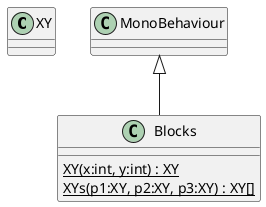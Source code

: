 @startuml
class XY {
}
class Blocks {
    {static} XY(x:int, y:int) : XY
    {static} XYs(p1:XY, p2:XY, p3:XY) : XY[]
}
MonoBehaviour <|-- Blocks
@enduml
